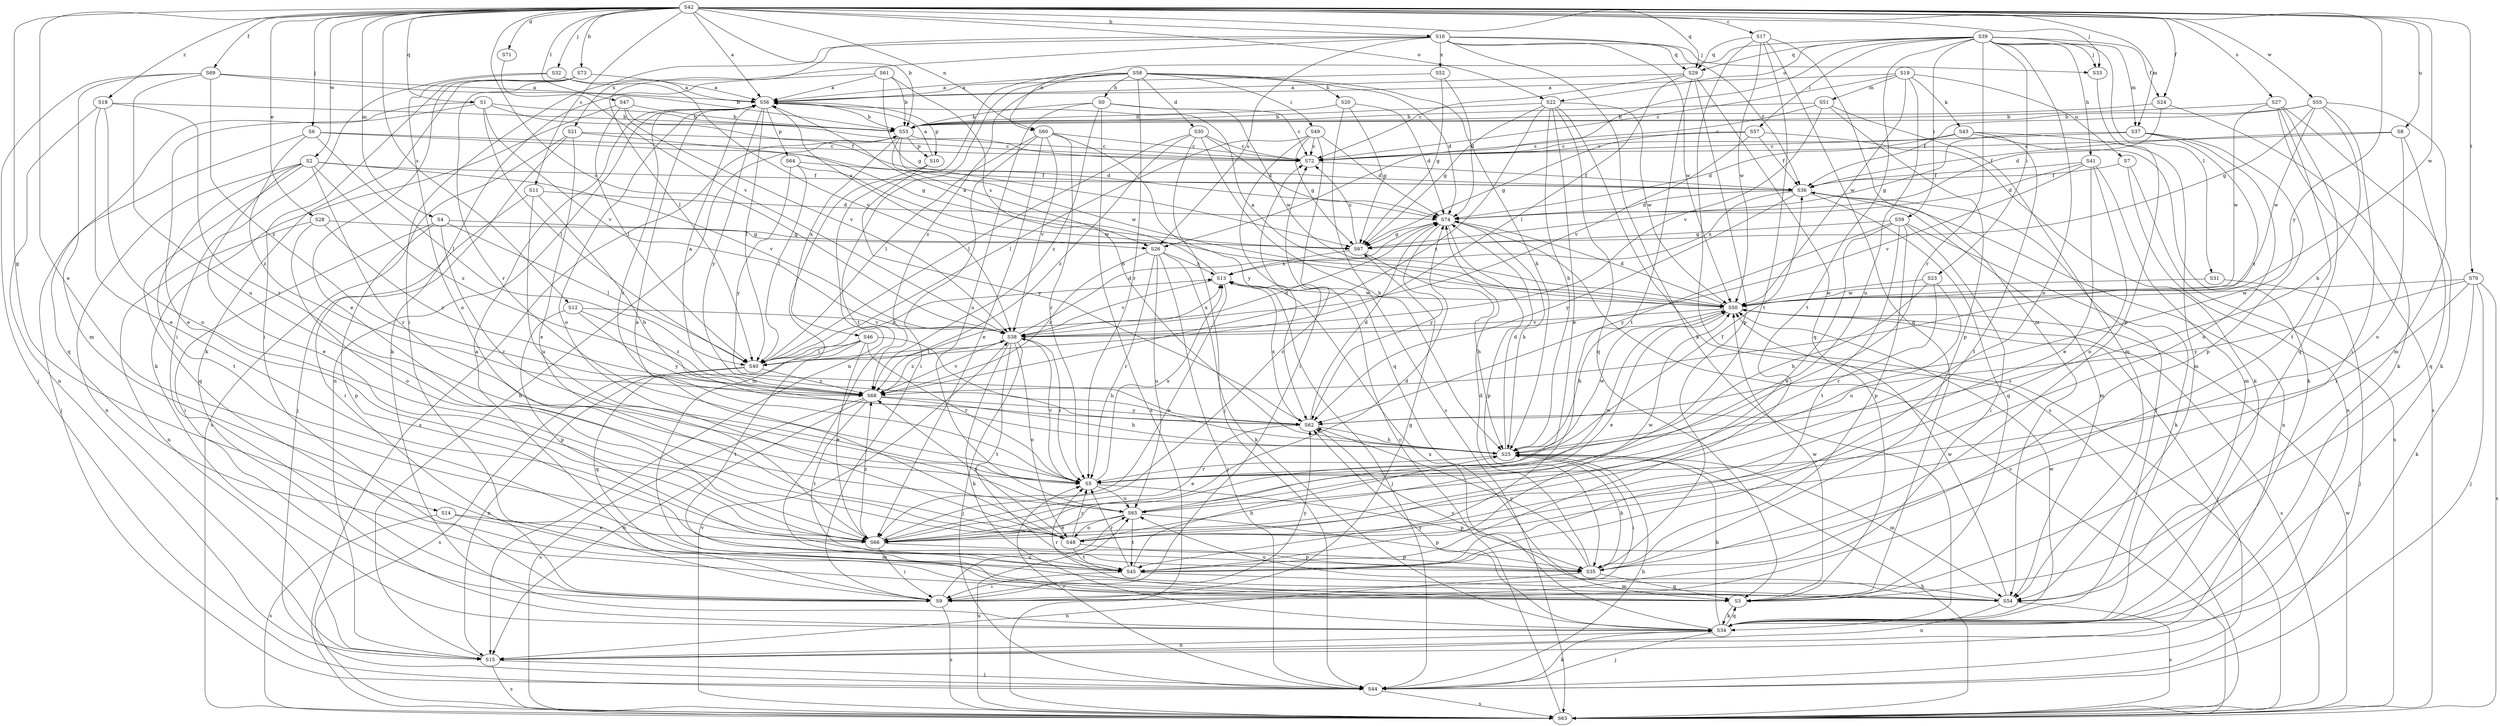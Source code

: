 strict digraph  {
S42;
S39;
S58;
S19;
S61;
S56;
S16;
S73;
S53;
S17;
S11;
S72;
S71;
S30;
S74;
S28;
S66;
S69;
S24;
S36;
S14;
S67;
S41;
S0;
S25;
S57;
S59;
S23;
S49;
S9;
S32;
S6;
S33;
S44;
S20;
S43;
S34;
S47;
S31;
S40;
S4;
S37;
S51;
S54;
S60;
S15;
S22;
S48;
S64;
S10;
S35;
S1;
S29;
S3;
S5;
S12;
S27;
S26;
S63;
S70;
S45;
S8;
S7;
S65;
S38;
S55;
S2;
S50;
S52;
S21;
S46;
S13;
S62;
S18;
S68;
S42 -> S56  [label=a];
S42 -> S16  [label=b];
S42 -> S73  [label=b];
S42 -> S53  [label=b];
S42 -> S17  [label=c];
S42 -> S11  [label=c];
S42 -> S71  [label=d];
S42 -> S28  [label=e];
S42 -> S66  [label=e];
S42 -> S69  [label=f];
S42 -> S24  [label=f];
S42 -> S14  [label=g];
S42 -> S32  [label=j];
S42 -> S6  [label=j];
S42 -> S33  [label=j];
S42 -> S47  [label=l];
S42 -> S4  [label=m];
S42 -> S37  [label=m];
S42 -> S60  [label=n];
S42 -> S22  [label=o];
S42 -> S1  [label=q];
S42 -> S29  [label=q];
S42 -> S12  [label=s];
S42 -> S27  [label=s];
S42 -> S70  [label=t];
S42 -> S8  [label=u];
S42 -> S38  [label=v];
S42 -> S55  [label=w];
S42 -> S2  [label=w];
S42 -> S50  [label=w];
S42 -> S62  [label=y];
S42 -> S18  [label=z];
S39 -> S24  [label=f];
S39 -> S41  [label=h];
S39 -> S57  [label=i];
S39 -> S59  [label=i];
S39 -> S23  [label=i];
S39 -> S33  [label=j];
S39 -> S31  [label=l];
S39 -> S37  [label=m];
S39 -> S60  [label=n];
S39 -> S22  [label=o];
S39 -> S48  [label=o];
S39 -> S29  [label=q];
S39 -> S5  [label=r];
S39 -> S26  [label=s];
S39 -> S45  [label=t];
S58 -> S56  [label=a];
S58 -> S30  [label=d];
S58 -> S74  [label=d];
S58 -> S0  [label=h];
S58 -> S25  [label=h];
S58 -> S49  [label=i];
S58 -> S20  [label=k];
S58 -> S15  [label=n];
S58 -> S5  [label=r];
S58 -> S45  [label=t];
S58 -> S68  [label=z];
S19 -> S56  [label=a];
S19 -> S72  [label=c];
S19 -> S43  [label=k];
S19 -> S51  [label=m];
S19 -> S7  [label=u];
S19 -> S65  [label=u];
S19 -> S50  [label=w];
S61 -> S56  [label=a];
S61 -> S53  [label=b];
S61 -> S67  [label=g];
S61 -> S25  [label=h];
S61 -> S34  [label=k];
S56 -> S53  [label=b];
S56 -> S40  [label=l];
S56 -> S15  [label=n];
S56 -> S48  [label=o];
S56 -> S64  [label=p];
S56 -> S10  [label=p];
S56 -> S5  [label=r];
S56 -> S26  [label=s];
S56 -> S62  [label=y];
S16 -> S36  [label=f];
S16 -> S9  [label=i];
S16 -> S33  [label=j];
S16 -> S34  [label=k];
S16 -> S40  [label=l];
S16 -> S29  [label=q];
S16 -> S26  [label=s];
S16 -> S50  [label=w];
S16 -> S52  [label=x];
S16 -> S21  [label=x];
S73 -> S56  [label=a];
S73 -> S66  [label=e];
S73 -> S9  [label=i];
S73 -> S34  [label=k];
S73 -> S5  [label=r];
S53 -> S72  [label=c];
S53 -> S10  [label=p];
S53 -> S26  [label=s];
S53 -> S63  [label=s];
S53 -> S50  [label=w];
S53 -> S46  [label=x];
S17 -> S54  [label=m];
S17 -> S29  [label=q];
S17 -> S3  [label=q];
S17 -> S63  [label=s];
S17 -> S45  [label=t];
S17 -> S50  [label=w];
S11 -> S74  [label=d];
S11 -> S25  [label=h];
S11 -> S9  [label=i];
S11 -> S65  [label=u];
S72 -> S36  [label=f];
S71 -> S38  [label=v];
S30 -> S72  [label=c];
S30 -> S74  [label=d];
S30 -> S25  [label=h];
S30 -> S44  [label=j];
S30 -> S40  [label=l];
S30 -> S68  [label=z];
S74 -> S67  [label=g];
S74 -> S25  [label=h];
S74 -> S35  [label=p];
S74 -> S63  [label=s];
S74 -> S62  [label=y];
S28 -> S67  [label=g];
S28 -> S15  [label=n];
S28 -> S48  [label=o];
S28 -> S68  [label=z];
S66 -> S72  [label=c];
S66 -> S74  [label=d];
S66 -> S9  [label=i];
S66 -> S35  [label=p];
S66 -> S68  [label=z];
S69 -> S56  [label=a];
S69 -> S53  [label=b];
S69 -> S44  [label=j];
S69 -> S54  [label=m];
S69 -> S65  [label=u];
S69 -> S68  [label=z];
S24 -> S53  [label=b];
S24 -> S74  [label=d];
S24 -> S34  [label=k];
S36 -> S74  [label=d];
S36 -> S54  [label=m];
S36 -> S15  [label=n];
S36 -> S3  [label=q];
S36 -> S13  [label=x];
S36 -> S62  [label=y];
S14 -> S66  [label=e];
S14 -> S54  [label=m];
S14 -> S63  [label=s];
S67 -> S72  [label=c];
S67 -> S25  [label=h];
S67 -> S13  [label=x];
S41 -> S74  [label=d];
S41 -> S66  [label=e];
S41 -> S36  [label=f];
S41 -> S54  [label=m];
S41 -> S48  [label=o];
S41 -> S38  [label=v];
S0 -> S53  [label=b];
S0 -> S72  [label=c];
S0 -> S63  [label=s];
S0 -> S65  [label=u];
S0 -> S50  [label=w];
S0 -> S68  [label=z];
S25 -> S74  [label=d];
S25 -> S9  [label=i];
S25 -> S54  [label=m];
S25 -> S5  [label=r];
S25 -> S50  [label=w];
S57 -> S72  [label=c];
S57 -> S36  [label=f];
S57 -> S67  [label=g];
S57 -> S34  [label=k];
S57 -> S38  [label=v];
S59 -> S66  [label=e];
S59 -> S67  [label=g];
S59 -> S9  [label=i];
S59 -> S34  [label=k];
S59 -> S35  [label=p];
S59 -> S45  [label=t];
S59 -> S62  [label=y];
S23 -> S25  [label=h];
S23 -> S5  [label=r];
S23 -> S65  [label=u];
S23 -> S50  [label=w];
S49 -> S72  [label=c];
S49 -> S74  [label=d];
S49 -> S67  [label=g];
S49 -> S9  [label=i];
S49 -> S40  [label=l];
S49 -> S3  [label=q];
S9 -> S56  [label=a];
S9 -> S67  [label=g];
S9 -> S63  [label=s];
S9 -> S65  [label=u];
S9 -> S62  [label=y];
S32 -> S56  [label=a];
S32 -> S9  [label=i];
S32 -> S48  [label=o];
S32 -> S38  [label=v];
S6 -> S72  [label=c];
S6 -> S74  [label=d];
S6 -> S44  [label=j];
S6 -> S40  [label=l];
S6 -> S68  [label=z];
S33 -> S35  [label=p];
S44 -> S25  [label=h];
S44 -> S34  [label=k];
S44 -> S5  [label=r];
S44 -> S63  [label=s];
S20 -> S53  [label=b];
S20 -> S74  [label=d];
S20 -> S67  [label=g];
S20 -> S63  [label=s];
S43 -> S72  [label=c];
S43 -> S74  [label=d];
S43 -> S34  [label=k];
S43 -> S54  [label=m];
S43 -> S45  [label=t];
S34 -> S36  [label=f];
S34 -> S25  [label=h];
S34 -> S44  [label=j];
S34 -> S15  [label=n];
S34 -> S3  [label=q];
S34 -> S50  [label=w];
S34 -> S13  [label=x];
S34 -> S62  [label=y];
S47 -> S53  [label=b];
S47 -> S36  [label=f];
S47 -> S34  [label=k];
S47 -> S40  [label=l];
S47 -> S38  [label=v];
S31 -> S44  [label=j];
S31 -> S50  [label=w];
S40 -> S74  [label=d];
S40 -> S15  [label=n];
S40 -> S63  [label=s];
S40 -> S13  [label=x];
S40 -> S68  [label=z];
S4 -> S67  [label=g];
S4 -> S9  [label=i];
S4 -> S40  [label=l];
S4 -> S35  [label=p];
S4 -> S5  [label=r];
S37 -> S72  [label=c];
S37 -> S67  [label=g];
S37 -> S48  [label=o];
S37 -> S35  [label=p];
S37 -> S68  [label=z];
S51 -> S53  [label=b];
S51 -> S72  [label=c];
S51 -> S54  [label=m];
S51 -> S35  [label=p];
S51 -> S38  [label=v];
S54 -> S15  [label=n];
S54 -> S63  [label=s];
S54 -> S65  [label=u];
S54 -> S50  [label=w];
S54 -> S62  [label=y];
S60 -> S72  [label=c];
S60 -> S66  [label=e];
S60 -> S9  [label=i];
S60 -> S40  [label=l];
S60 -> S5  [label=r];
S60 -> S38  [label=v];
S60 -> S62  [label=y];
S15 -> S53  [label=b];
S15 -> S44  [label=j];
S15 -> S63  [label=s];
S22 -> S53  [label=b];
S22 -> S66  [label=e];
S22 -> S67  [label=g];
S22 -> S25  [label=h];
S22 -> S3  [label=q];
S22 -> S63  [label=s];
S22 -> S50  [label=w];
S22 -> S68  [label=z];
S48 -> S56  [label=a];
S48 -> S35  [label=p];
S48 -> S5  [label=r];
S48 -> S45  [label=t];
S48 -> S50  [label=w];
S48 -> S68  [label=z];
S64 -> S36  [label=f];
S64 -> S40  [label=l];
S64 -> S50  [label=w];
S64 -> S62  [label=y];
S10 -> S56  [label=a];
S10 -> S54  [label=m];
S10 -> S62  [label=y];
S35 -> S74  [label=d];
S35 -> S25  [label=h];
S35 -> S15  [label=n];
S35 -> S3  [label=q];
S35 -> S62  [label=y];
S1 -> S53  [label=b];
S1 -> S72  [label=c];
S1 -> S66  [label=e];
S1 -> S40  [label=l];
S1 -> S3  [label=q];
S1 -> S38  [label=v];
S29 -> S56  [label=a];
S29 -> S72  [label=c];
S29 -> S40  [label=l];
S29 -> S35  [label=p];
S29 -> S3  [label=q];
S29 -> S45  [label=t];
S3 -> S34  [label=k];
S3 -> S5  [label=r];
S3 -> S50  [label=w];
S5 -> S36  [label=f];
S5 -> S35  [label=p];
S5 -> S65  [label=u];
S5 -> S38  [label=v];
S5 -> S13  [label=x];
S12 -> S35  [label=p];
S12 -> S38  [label=v];
S12 -> S62  [label=y];
S12 -> S68  [label=z];
S27 -> S53  [label=b];
S27 -> S34  [label=k];
S27 -> S3  [label=q];
S27 -> S63  [label=s];
S27 -> S45  [label=t];
S27 -> S50  [label=w];
S26 -> S44  [label=j];
S26 -> S34  [label=k];
S26 -> S5  [label=r];
S26 -> S65  [label=u];
S26 -> S13  [label=x];
S26 -> S68  [label=z];
S63 -> S72  [label=c];
S63 -> S25  [label=h];
S63 -> S65  [label=u];
S63 -> S38  [label=v];
S63 -> S50  [label=w];
S70 -> S44  [label=j];
S70 -> S34  [label=k];
S70 -> S5  [label=r];
S70 -> S63  [label=s];
S70 -> S50  [label=w];
S70 -> S62  [label=y];
S45 -> S25  [label=h];
S45 -> S9  [label=i];
S45 -> S54  [label=m];
S45 -> S5  [label=r];
S8 -> S72  [label=c];
S8 -> S36  [label=f];
S8 -> S48  [label=o];
S8 -> S3  [label=q];
S7 -> S36  [label=f];
S7 -> S15  [label=n];
S7 -> S63  [label=s];
S65 -> S66  [label=e];
S65 -> S48  [label=o];
S65 -> S35  [label=p];
S65 -> S45  [label=t];
S65 -> S50  [label=w];
S38 -> S74  [label=d];
S38 -> S44  [label=j];
S38 -> S34  [label=k];
S38 -> S40  [label=l];
S38 -> S48  [label=o];
S38 -> S5  [label=r];
S38 -> S45  [label=t];
S38 -> S13  [label=x];
S38 -> S68  [label=z];
S55 -> S53  [label=b];
S55 -> S36  [label=f];
S55 -> S67  [label=g];
S55 -> S25  [label=h];
S55 -> S9  [label=i];
S55 -> S54  [label=m];
S55 -> S50  [label=w];
S2 -> S66  [label=e];
S2 -> S36  [label=f];
S2 -> S15  [label=n];
S2 -> S3  [label=q];
S2 -> S5  [label=r];
S2 -> S45  [label=t];
S2 -> S38  [label=v];
S2 -> S68  [label=z];
S50 -> S56  [label=a];
S50 -> S74  [label=d];
S50 -> S66  [label=e];
S50 -> S25  [label=h];
S50 -> S44  [label=j];
S50 -> S63  [label=s];
S50 -> S38  [label=v];
S52 -> S56  [label=a];
S52 -> S74  [label=d];
S52 -> S67  [label=g];
S21 -> S72  [label=c];
S21 -> S66  [label=e];
S21 -> S67  [label=g];
S21 -> S44  [label=j];
S21 -> S63  [label=s];
S46 -> S66  [label=e];
S46 -> S25  [label=h];
S46 -> S40  [label=l];
S46 -> S3  [label=q];
S46 -> S5  [label=r];
S46 -> S45  [label=t];
S13 -> S56  [label=a];
S13 -> S66  [label=e];
S13 -> S44  [label=j];
S13 -> S38  [label=v];
S13 -> S50  [label=w];
S62 -> S74  [label=d];
S62 -> S66  [label=e];
S62 -> S25  [label=h];
S62 -> S13  [label=x];
S18 -> S53  [label=b];
S18 -> S66  [label=e];
S18 -> S15  [label=n];
S18 -> S48  [label=o];
S18 -> S5  [label=r];
S68 -> S56  [label=a];
S68 -> S25  [label=h];
S68 -> S15  [label=n];
S68 -> S63  [label=s];
S68 -> S45  [label=t];
S68 -> S38  [label=v];
S68 -> S62  [label=y];
}
